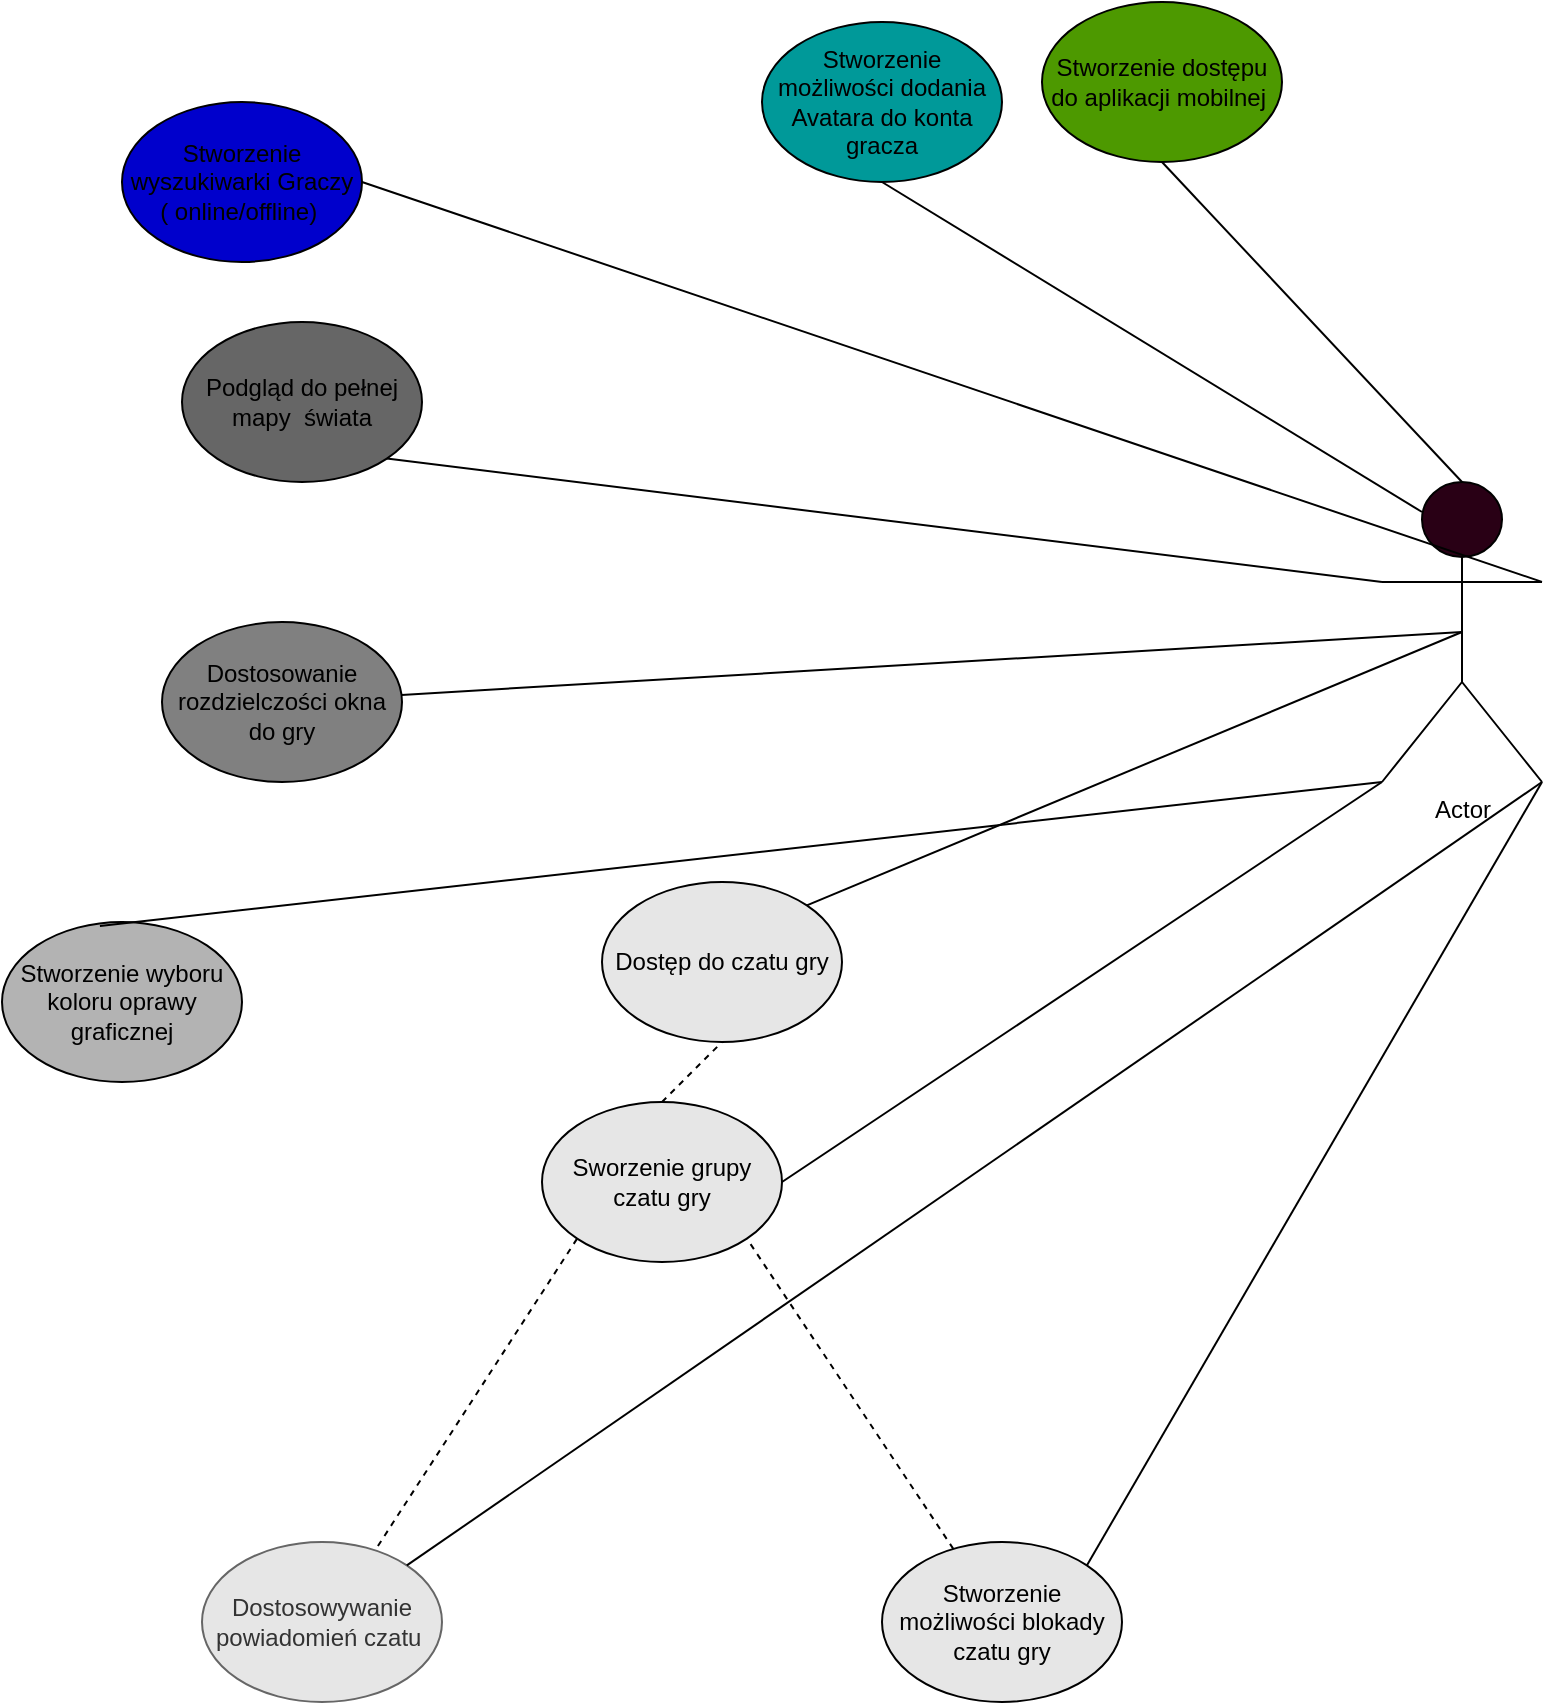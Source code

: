 <mxfile version="12.4.2" type="github" pages="1">
  <diagram id="70gZRt3q0eoW61slp-_8" name="Page-1">
    <mxGraphModel dx="1422" dy="794" grid="1" gridSize="10" guides="1" tooltips="1" connect="1" arrows="1" fold="1" page="1" pageScale="1" pageWidth="827" pageHeight="1169" math="0" shadow="0">
      <root>
        <mxCell id="0"/>
        <mxCell id="1" parent="0"/>
        <mxCell id="e1HbH2SgWsViKI4H7jnL-1" value="Actor" style="shape=umlActor;verticalLabelPosition=bottom;labelBackgroundColor=#ffffff;verticalAlign=top;html=1;outlineConnect=0;fillColor=#290015;" parent="1" vertex="1">
          <mxGeometry x="740" y="270" width="80" height="150" as="geometry"/>
        </mxCell>
        <mxCell id="e1HbH2SgWsViKI4H7jnL-2" value="Stworzenie możliwości blokady czatu gry" style="ellipse;whiteSpace=wrap;html=1;fillColor=#E6E6E6;" parent="1" vertex="1">
          <mxGeometry x="490" y="800" width="120" height="80" as="geometry"/>
        </mxCell>
        <mxCell id="e1HbH2SgWsViKI4H7jnL-3" value="Stworzenie możliwości dodania Avatara do konta gracza" style="ellipse;whiteSpace=wrap;html=1;fillColor=#009999;" parent="1" vertex="1">
          <mxGeometry x="430" y="40" width="120" height="80" as="geometry"/>
        </mxCell>
        <mxCell id="e1HbH2SgWsViKI4H7jnL-4" value="Podgląd do pełnej mapy&amp;nbsp; świata" style="ellipse;whiteSpace=wrap;html=1;fillColor=#666666;" parent="1" vertex="1">
          <mxGeometry x="140" y="190" width="120" height="80" as="geometry"/>
        </mxCell>
        <mxCell id="e1HbH2SgWsViKI4H7jnL-5" value="Sworzenie grupy czatu gry" style="ellipse;whiteSpace=wrap;html=1;fillColor=#E6E6E6;" parent="1" vertex="1">
          <mxGeometry x="320" y="580" width="120" height="80" as="geometry"/>
        </mxCell>
        <mxCell id="e1HbH2SgWsViKI4H7jnL-7" value="Dostosowywanie powiadomień czatu&amp;nbsp;" style="ellipse;whiteSpace=wrap;html=1;fillColor=#E6E6E6;strokeColor=#666666;fontColor=#333333;" parent="1" vertex="1">
          <mxGeometry x="150" y="800" width="120" height="80" as="geometry"/>
        </mxCell>
        <mxCell id="e1HbH2SgWsViKI4H7jnL-8" value="Stworzenie wyszukiwarki Graczy ( online/offline)&amp;nbsp;" style="ellipse;whiteSpace=wrap;html=1;fillColor=#0000CC;" parent="1" vertex="1">
          <mxGeometry x="110" y="80" width="120" height="80" as="geometry"/>
        </mxCell>
        <mxCell id="e1HbH2SgWsViKI4H7jnL-9" value="Stworzenie dostępu do aplikacji mobilnej&amp;nbsp;" style="ellipse;whiteSpace=wrap;html=1;fillColor=#4D9900;" parent="1" vertex="1">
          <mxGeometry x="570" y="30" width="120" height="80" as="geometry"/>
        </mxCell>
        <mxCell id="e1HbH2SgWsViKI4H7jnL-10" value="Stworzenie wyboru koloru oprawy graficznej" style="ellipse;whiteSpace=wrap;html=1;fillColor=#B3B3B3;" parent="1" vertex="1">
          <mxGeometry x="50" y="490" width="120" height="80" as="geometry"/>
        </mxCell>
        <mxCell id="e1HbH2SgWsViKI4H7jnL-11" value="Dostosowanie rozdzielczości okna do gry" style="ellipse;whiteSpace=wrap;html=1;fillColor=#808080;" parent="1" vertex="1">
          <mxGeometry x="130" y="340" width="120" height="80" as="geometry"/>
        </mxCell>
        <mxCell id="e1HbH2SgWsViKI4H7jnL-19" value="" style="endArrow=none;html=1;exitX=0;exitY=0.333;exitDx=0;exitDy=0;exitPerimeter=0;entryX=1;entryY=1;entryDx=0;entryDy=0;" parent="1" source="e1HbH2SgWsViKI4H7jnL-1" target="e1HbH2SgWsViKI4H7jnL-4" edge="1">
          <mxGeometry width="50" height="50" relative="1" as="geometry">
            <mxPoint x="235" y="215" as="sourcePoint"/>
            <mxPoint x="285" y="165" as="targetPoint"/>
          </mxGeometry>
        </mxCell>
        <mxCell id="e1HbH2SgWsViKI4H7jnL-20" value="" style="endArrow=none;html=1;entryX=0;entryY=1;entryDx=0;entryDy=0;entryPerimeter=0;exitX=0.408;exitY=0.025;exitDx=0;exitDy=0;exitPerimeter=0;" parent="1" source="e1HbH2SgWsViKI4H7jnL-10" target="e1HbH2SgWsViKI4H7jnL-1" edge="1">
          <mxGeometry width="50" height="50" relative="1" as="geometry">
            <mxPoint x="150" y="480" as="sourcePoint"/>
            <mxPoint x="200" y="430" as="targetPoint"/>
          </mxGeometry>
        </mxCell>
        <mxCell id="e1HbH2SgWsViKI4H7jnL-22" value="" style="endArrow=none;html=1;entryX=1;entryY=0;entryDx=0;entryDy=0;exitX=1;exitY=1;exitDx=0;exitDy=0;exitPerimeter=0;" parent="1" source="e1HbH2SgWsViKI4H7jnL-1" target="e1HbH2SgWsViKI4H7jnL-2" edge="1">
          <mxGeometry width="50" height="50" relative="1" as="geometry">
            <mxPoint x="425" y="330" as="sourcePoint"/>
            <mxPoint x="310" y="170" as="targetPoint"/>
          </mxGeometry>
        </mxCell>
        <mxCell id="e1HbH2SgWsViKI4H7jnL-26" value="" style="endArrow=none;html=1;entryX=0.5;entryY=0.5;entryDx=0;entryDy=0;entryPerimeter=0;" parent="1" source="e1HbH2SgWsViKI4H7jnL-11" target="e1HbH2SgWsViKI4H7jnL-1" edge="1">
          <mxGeometry width="50" height="50" relative="1" as="geometry">
            <mxPoint x="430" y="490" as="sourcePoint"/>
            <mxPoint x="755" y="350" as="targetPoint"/>
          </mxGeometry>
        </mxCell>
        <mxCell id="e1HbH2SgWsViKI4H7jnL-33" value="" style="endArrow=none;html=1;entryX=0.5;entryY=1;entryDx=0;entryDy=0;exitX=0.25;exitY=0.1;exitDx=0;exitDy=0;exitPerimeter=0;" parent="1" edge="1" target="e1HbH2SgWsViKI4H7jnL-3" source="e1HbH2SgWsViKI4H7jnL-1">
          <mxGeometry width="50" height="50" relative="1" as="geometry">
            <mxPoint x="620" y="190" as="sourcePoint"/>
            <mxPoint x="670" y="140" as="targetPoint"/>
          </mxGeometry>
        </mxCell>
        <mxCell id="23mxCUqjVjc-qdjYl1kk-1" value="" style="endArrow=none;html=1;entryX=0.5;entryY=1;entryDx=0;entryDy=0;exitX=0.5;exitY=0;exitDx=0;exitDy=0;exitPerimeter=0;" edge="1" parent="1" source="e1HbH2SgWsViKI4H7jnL-1" target="e1HbH2SgWsViKI4H7jnL-9">
          <mxGeometry width="50" height="50" relative="1" as="geometry">
            <mxPoint x="640" y="170" as="sourcePoint"/>
            <mxPoint x="690" y="120" as="targetPoint"/>
          </mxGeometry>
        </mxCell>
        <mxCell id="23mxCUqjVjc-qdjYl1kk-2" value="" style="endArrow=none;html=1;entryX=1;entryY=0.5;entryDx=0;entryDy=0;exitX=1;exitY=0.333;exitDx=0;exitDy=0;exitPerimeter=0;" edge="1" parent="1" source="e1HbH2SgWsViKI4H7jnL-1" target="e1HbH2SgWsViKI4H7jnL-8">
          <mxGeometry width="50" height="50" relative="1" as="geometry">
            <mxPoint x="390" y="240" as="sourcePoint"/>
            <mxPoint x="440" y="190" as="targetPoint"/>
          </mxGeometry>
        </mxCell>
        <mxCell id="23mxCUqjVjc-qdjYl1kk-3" value="" style="endArrow=none;html=1;exitX=1;exitY=0.5;exitDx=0;exitDy=0;entryX=0;entryY=1;entryDx=0;entryDy=0;entryPerimeter=0;" edge="1" parent="1" source="e1HbH2SgWsViKI4H7jnL-5" target="e1HbH2SgWsViKI4H7jnL-1">
          <mxGeometry width="50" height="50" relative="1" as="geometry">
            <mxPoint x="460" y="540" as="sourcePoint"/>
            <mxPoint x="510" y="490" as="targetPoint"/>
          </mxGeometry>
        </mxCell>
        <mxCell id="23mxCUqjVjc-qdjYl1kk-4" value="" style="endArrow=none;dashed=1;html=1;entryX=1;entryY=1;entryDx=0;entryDy=0;" edge="1" parent="1" source="e1HbH2SgWsViKI4H7jnL-2" target="e1HbH2SgWsViKI4H7jnL-5">
          <mxGeometry width="50" height="50" relative="1" as="geometry">
            <mxPoint x="295" y="700" as="sourcePoint"/>
            <mxPoint x="345" y="650" as="targetPoint"/>
          </mxGeometry>
        </mxCell>
        <mxCell id="23mxCUqjVjc-qdjYl1kk-5" value="" style="endArrow=none;dashed=1;html=1;entryX=0;entryY=1;entryDx=0;entryDy=0;exitX=0.733;exitY=0.025;exitDx=0;exitDy=0;exitPerimeter=0;" edge="1" parent="1" source="e1HbH2SgWsViKI4H7jnL-7" target="e1HbH2SgWsViKI4H7jnL-5">
          <mxGeometry width="50" height="50" relative="1" as="geometry">
            <mxPoint x="225" y="710" as="sourcePoint"/>
            <mxPoint x="275" y="660" as="targetPoint"/>
          </mxGeometry>
        </mxCell>
        <mxCell id="23mxCUqjVjc-qdjYl1kk-6" value="" style="endArrow=none;html=1;exitX=1;exitY=0;exitDx=0;exitDy=0;entryX=1;entryY=1;entryDx=0;entryDy=0;entryPerimeter=0;" edge="1" parent="1" source="e1HbH2SgWsViKI4H7jnL-7" target="e1HbH2SgWsViKI4H7jnL-1">
          <mxGeometry width="50" height="50" relative="1" as="geometry">
            <mxPoint x="520" y="640" as="sourcePoint"/>
            <mxPoint x="570" y="590" as="targetPoint"/>
          </mxGeometry>
        </mxCell>
        <mxCell id="23mxCUqjVjc-qdjYl1kk-7" value="Dostęp do czatu gry" style="ellipse;whiteSpace=wrap;html=1;fillColor=#E6E6E6;" vertex="1" parent="1">
          <mxGeometry x="350" y="470" width="120" height="80" as="geometry"/>
        </mxCell>
        <mxCell id="23mxCUqjVjc-qdjYl1kk-8" value="" style="endArrow=none;dashed=1;html=1;entryX=0.5;entryY=1;entryDx=0;entryDy=0;exitX=0.5;exitY=0;exitDx=0;exitDy=0;" edge="1" parent="1" source="e1HbH2SgWsViKI4H7jnL-5" target="23mxCUqjVjc-qdjYl1kk-7">
          <mxGeometry width="50" height="50" relative="1" as="geometry">
            <mxPoint x="290" y="590" as="sourcePoint"/>
            <mxPoint x="340" y="540" as="targetPoint"/>
          </mxGeometry>
        </mxCell>
        <mxCell id="23mxCUqjVjc-qdjYl1kk-9" value="" style="endArrow=none;html=1;exitX=1;exitY=0;exitDx=0;exitDy=0;entryX=0.5;entryY=0.5;entryDx=0;entryDy=0;entryPerimeter=0;" edge="1" parent="1" source="23mxCUqjVjc-qdjYl1kk-7" target="e1HbH2SgWsViKI4H7jnL-1">
          <mxGeometry width="50" height="50" relative="1" as="geometry">
            <mxPoint x="520" y="490" as="sourcePoint"/>
            <mxPoint x="570" y="440" as="targetPoint"/>
          </mxGeometry>
        </mxCell>
      </root>
    </mxGraphModel>
  </diagram>
</mxfile>
